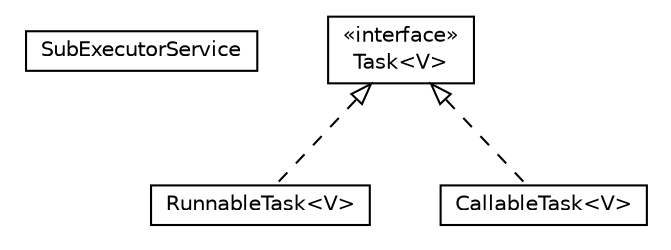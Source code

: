 #!/usr/local/bin/dot
#
# Class diagram 
# Generated by UMLGraph version R5_6-24-gf6e263 (http://www.umlgraph.org/)
#

digraph G {
	edge [fontname="Helvetica",fontsize=10,labelfontname="Helvetica",labelfontsize=10];
	node [fontname="Helvetica",fontsize=10,shape=plaintext];
	nodesep=0.25;
	ranksep=0.5;
	// com.orientechnologies.common.concur.executors.SubExecutorService
	c11066 [label=<<table title="com.orientechnologies.common.concur.executors.SubExecutorService" border="0" cellborder="1" cellspacing="0" cellpadding="2" port="p" href="./SubExecutorService.html">
		<tr><td><table border="0" cellspacing="0" cellpadding="1">
<tr><td align="center" balign="center"> SubExecutorService </td></tr>
		</table></td></tr>
		</table>>, URL="./SubExecutorService.html", fontname="Helvetica", fontcolor="black", fontsize=10.0];
	// com.orientechnologies.common.concur.executors.SubExecutorService.Task<V>
	c11067 [label=<<table title="com.orientechnologies.common.concur.executors.SubExecutorService.Task" border="0" cellborder="1" cellspacing="0" cellpadding="2" port="p" href="./SubExecutorService.Task.html">
		<tr><td><table border="0" cellspacing="0" cellpadding="1">
<tr><td align="center" balign="center"> &#171;interface&#187; </td></tr>
<tr><td align="center" balign="center"> Task&lt;V&gt; </td></tr>
		</table></td></tr>
		</table>>, URL="./SubExecutorService.Task.html", fontname="Helvetica", fontcolor="black", fontsize=10.0];
	// com.orientechnologies.common.concur.executors.SubExecutorService.RunnableTask<V>
	c11068 [label=<<table title="com.orientechnologies.common.concur.executors.SubExecutorService.RunnableTask" border="0" cellborder="1" cellspacing="0" cellpadding="2" port="p" href="./SubExecutorService.RunnableTask.html">
		<tr><td><table border="0" cellspacing="0" cellpadding="1">
<tr><td align="center" balign="center"> RunnableTask&lt;V&gt; </td></tr>
		</table></td></tr>
		</table>>, URL="./SubExecutorService.RunnableTask.html", fontname="Helvetica", fontcolor="black", fontsize=10.0];
	// com.orientechnologies.common.concur.executors.SubExecutorService.CallableTask<V>
	c11069 [label=<<table title="com.orientechnologies.common.concur.executors.SubExecutorService.CallableTask" border="0" cellborder="1" cellspacing="0" cellpadding="2" port="p" href="./SubExecutorService.CallableTask.html">
		<tr><td><table border="0" cellspacing="0" cellpadding="1">
<tr><td align="center" balign="center"> CallableTask&lt;V&gt; </td></tr>
		</table></td></tr>
		</table>>, URL="./SubExecutorService.CallableTask.html", fontname="Helvetica", fontcolor="black", fontsize=10.0];
	//com.orientechnologies.common.concur.executors.SubExecutorService.RunnableTask<V> implements com.orientechnologies.common.concur.executors.SubExecutorService.Task<V>
	c11067:p -> c11068:p [dir=back,arrowtail=empty,style=dashed];
	//com.orientechnologies.common.concur.executors.SubExecutorService.CallableTask<V> implements com.orientechnologies.common.concur.executors.SubExecutorService.Task<V>
	c11067:p -> c11069:p [dir=back,arrowtail=empty,style=dashed];
}

